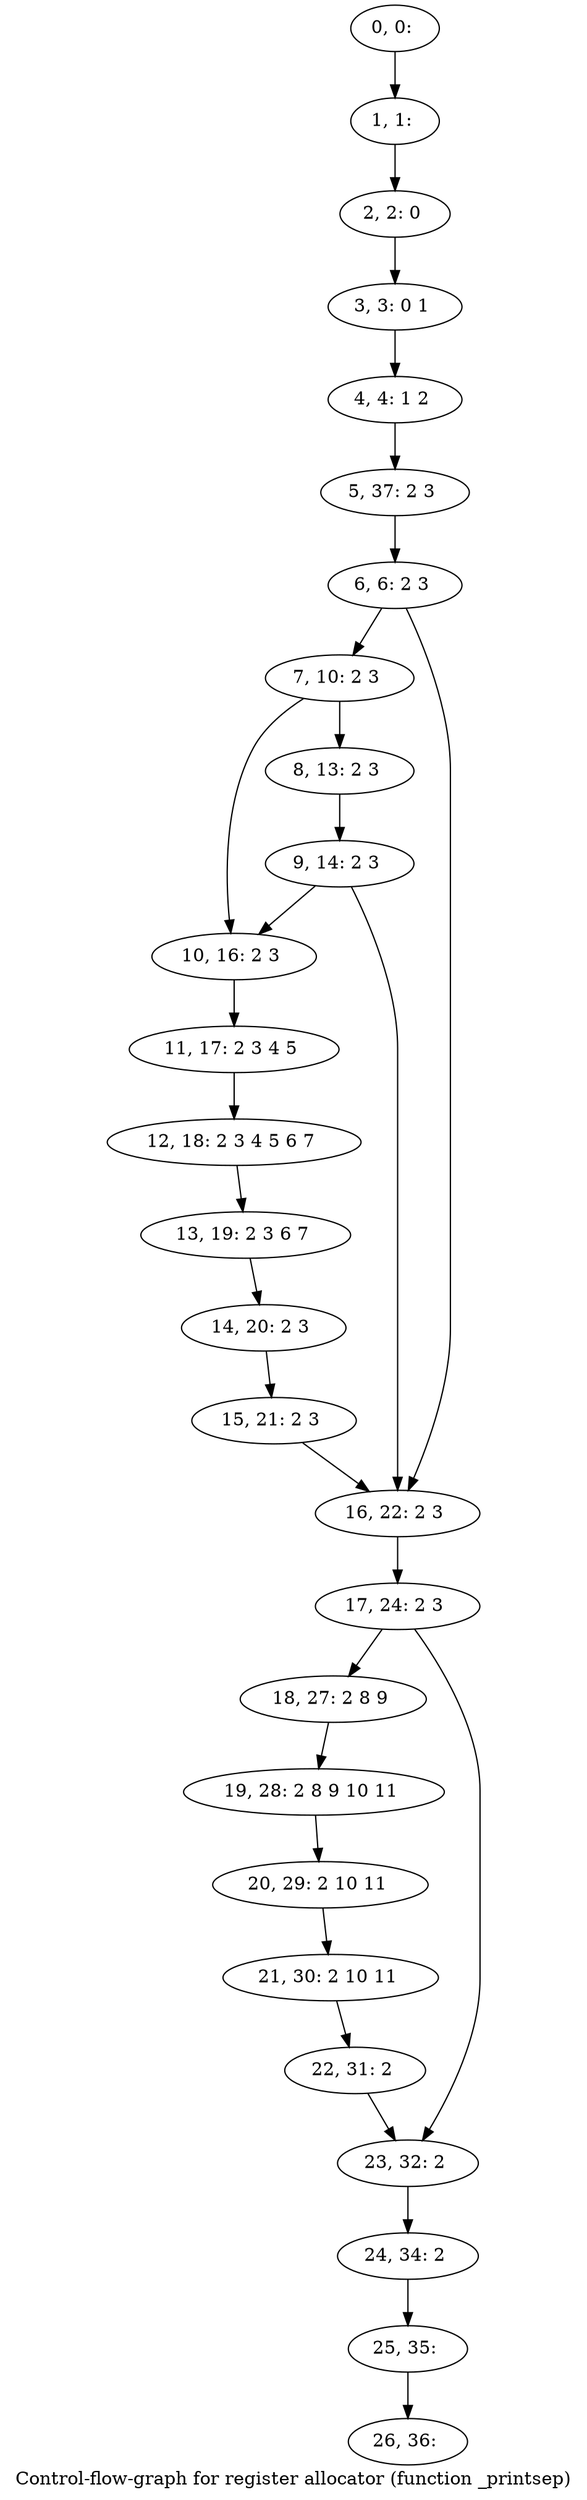 digraph G {
graph [label="Control-flow-graph for register allocator (function _printsep)"]
0[label="0, 0: "];
1[label="1, 1: "];
2[label="2, 2: 0 "];
3[label="3, 3: 0 1 "];
4[label="4, 4: 1 2 "];
5[label="5, 37: 2 3 "];
6[label="6, 6: 2 3 "];
7[label="7, 10: 2 3 "];
8[label="8, 13: 2 3 "];
9[label="9, 14: 2 3 "];
10[label="10, 16: 2 3 "];
11[label="11, 17: 2 3 4 5 "];
12[label="12, 18: 2 3 4 5 6 7 "];
13[label="13, 19: 2 3 6 7 "];
14[label="14, 20: 2 3 "];
15[label="15, 21: 2 3 "];
16[label="16, 22: 2 3 "];
17[label="17, 24: 2 3 "];
18[label="18, 27: 2 8 9 "];
19[label="19, 28: 2 8 9 10 11 "];
20[label="20, 29: 2 10 11 "];
21[label="21, 30: 2 10 11 "];
22[label="22, 31: 2 "];
23[label="23, 32: 2 "];
24[label="24, 34: 2 "];
25[label="25, 35: "];
26[label="26, 36: "];
0->1 ;
1->2 ;
2->3 ;
3->4 ;
4->5 ;
5->6 ;
6->7 ;
6->16 ;
7->8 ;
7->10 ;
8->9 ;
9->10 ;
9->16 ;
10->11 ;
11->12 ;
12->13 ;
13->14 ;
14->15 ;
15->16 ;
16->17 ;
17->18 ;
17->23 ;
18->19 ;
19->20 ;
20->21 ;
21->22 ;
22->23 ;
23->24 ;
24->25 ;
25->26 ;
}
